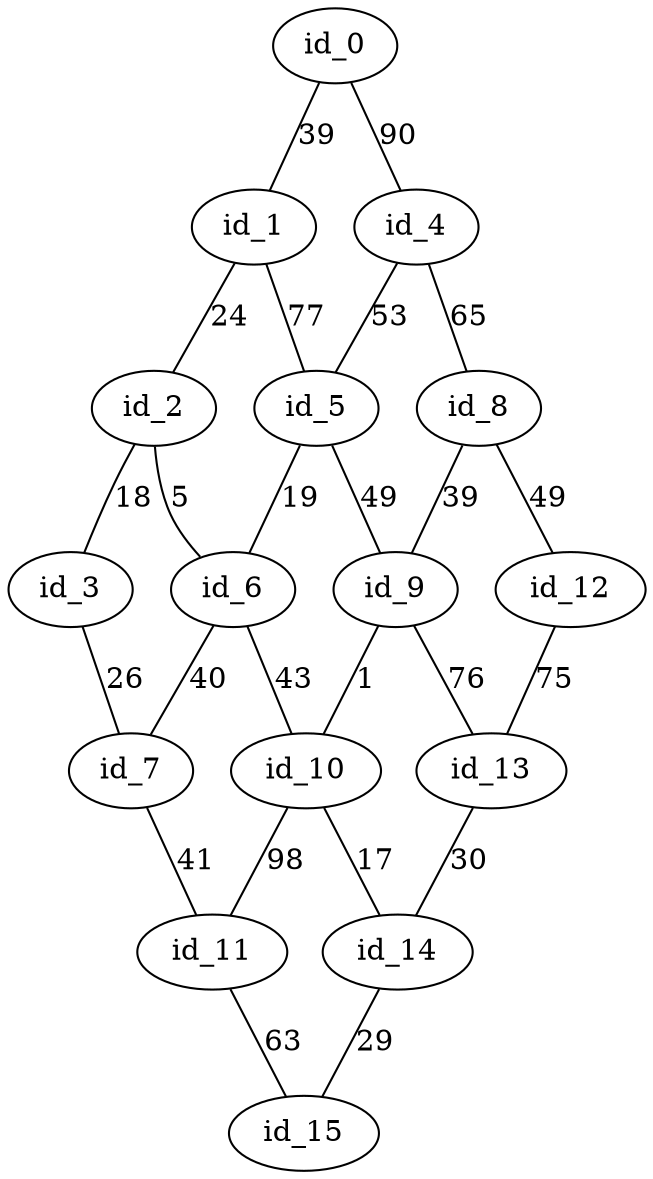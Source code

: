graph GR{
id_0;
id_1;
id_2;
id_3;
id_4;
id_5;
id_6;
id_7;
id_8;
id_9;
id_10;
id_11;
id_12;
id_13;
id_14;
id_15;
id_0--id_1[label=39];
id_1--id_2[label=24];
id_2--id_3[label=18];
id_4--id_5[label=53];
id_5--id_6[label=19];
id_6--id_7[label=40];
id_8--id_9[label=39];
id_9--id_10[label=1];
id_10--id_11[label=98];
id_12--id_13[label=75];
id_13--id_14[label=30];
id_14--id_15[label=29];
id_0--id_4[label=90];
id_1--id_5[label=77];
id_2--id_6[label=5];
id_3--id_7[label=26];
id_4--id_8[label=65];
id_5--id_9[label=49];
id_6--id_10[label=43];
id_7--id_11[label=41];
id_8--id_12[label=49];
id_9--id_13[label=76];
id_10--id_14[label=17];
id_11--id_15[label=63];
}